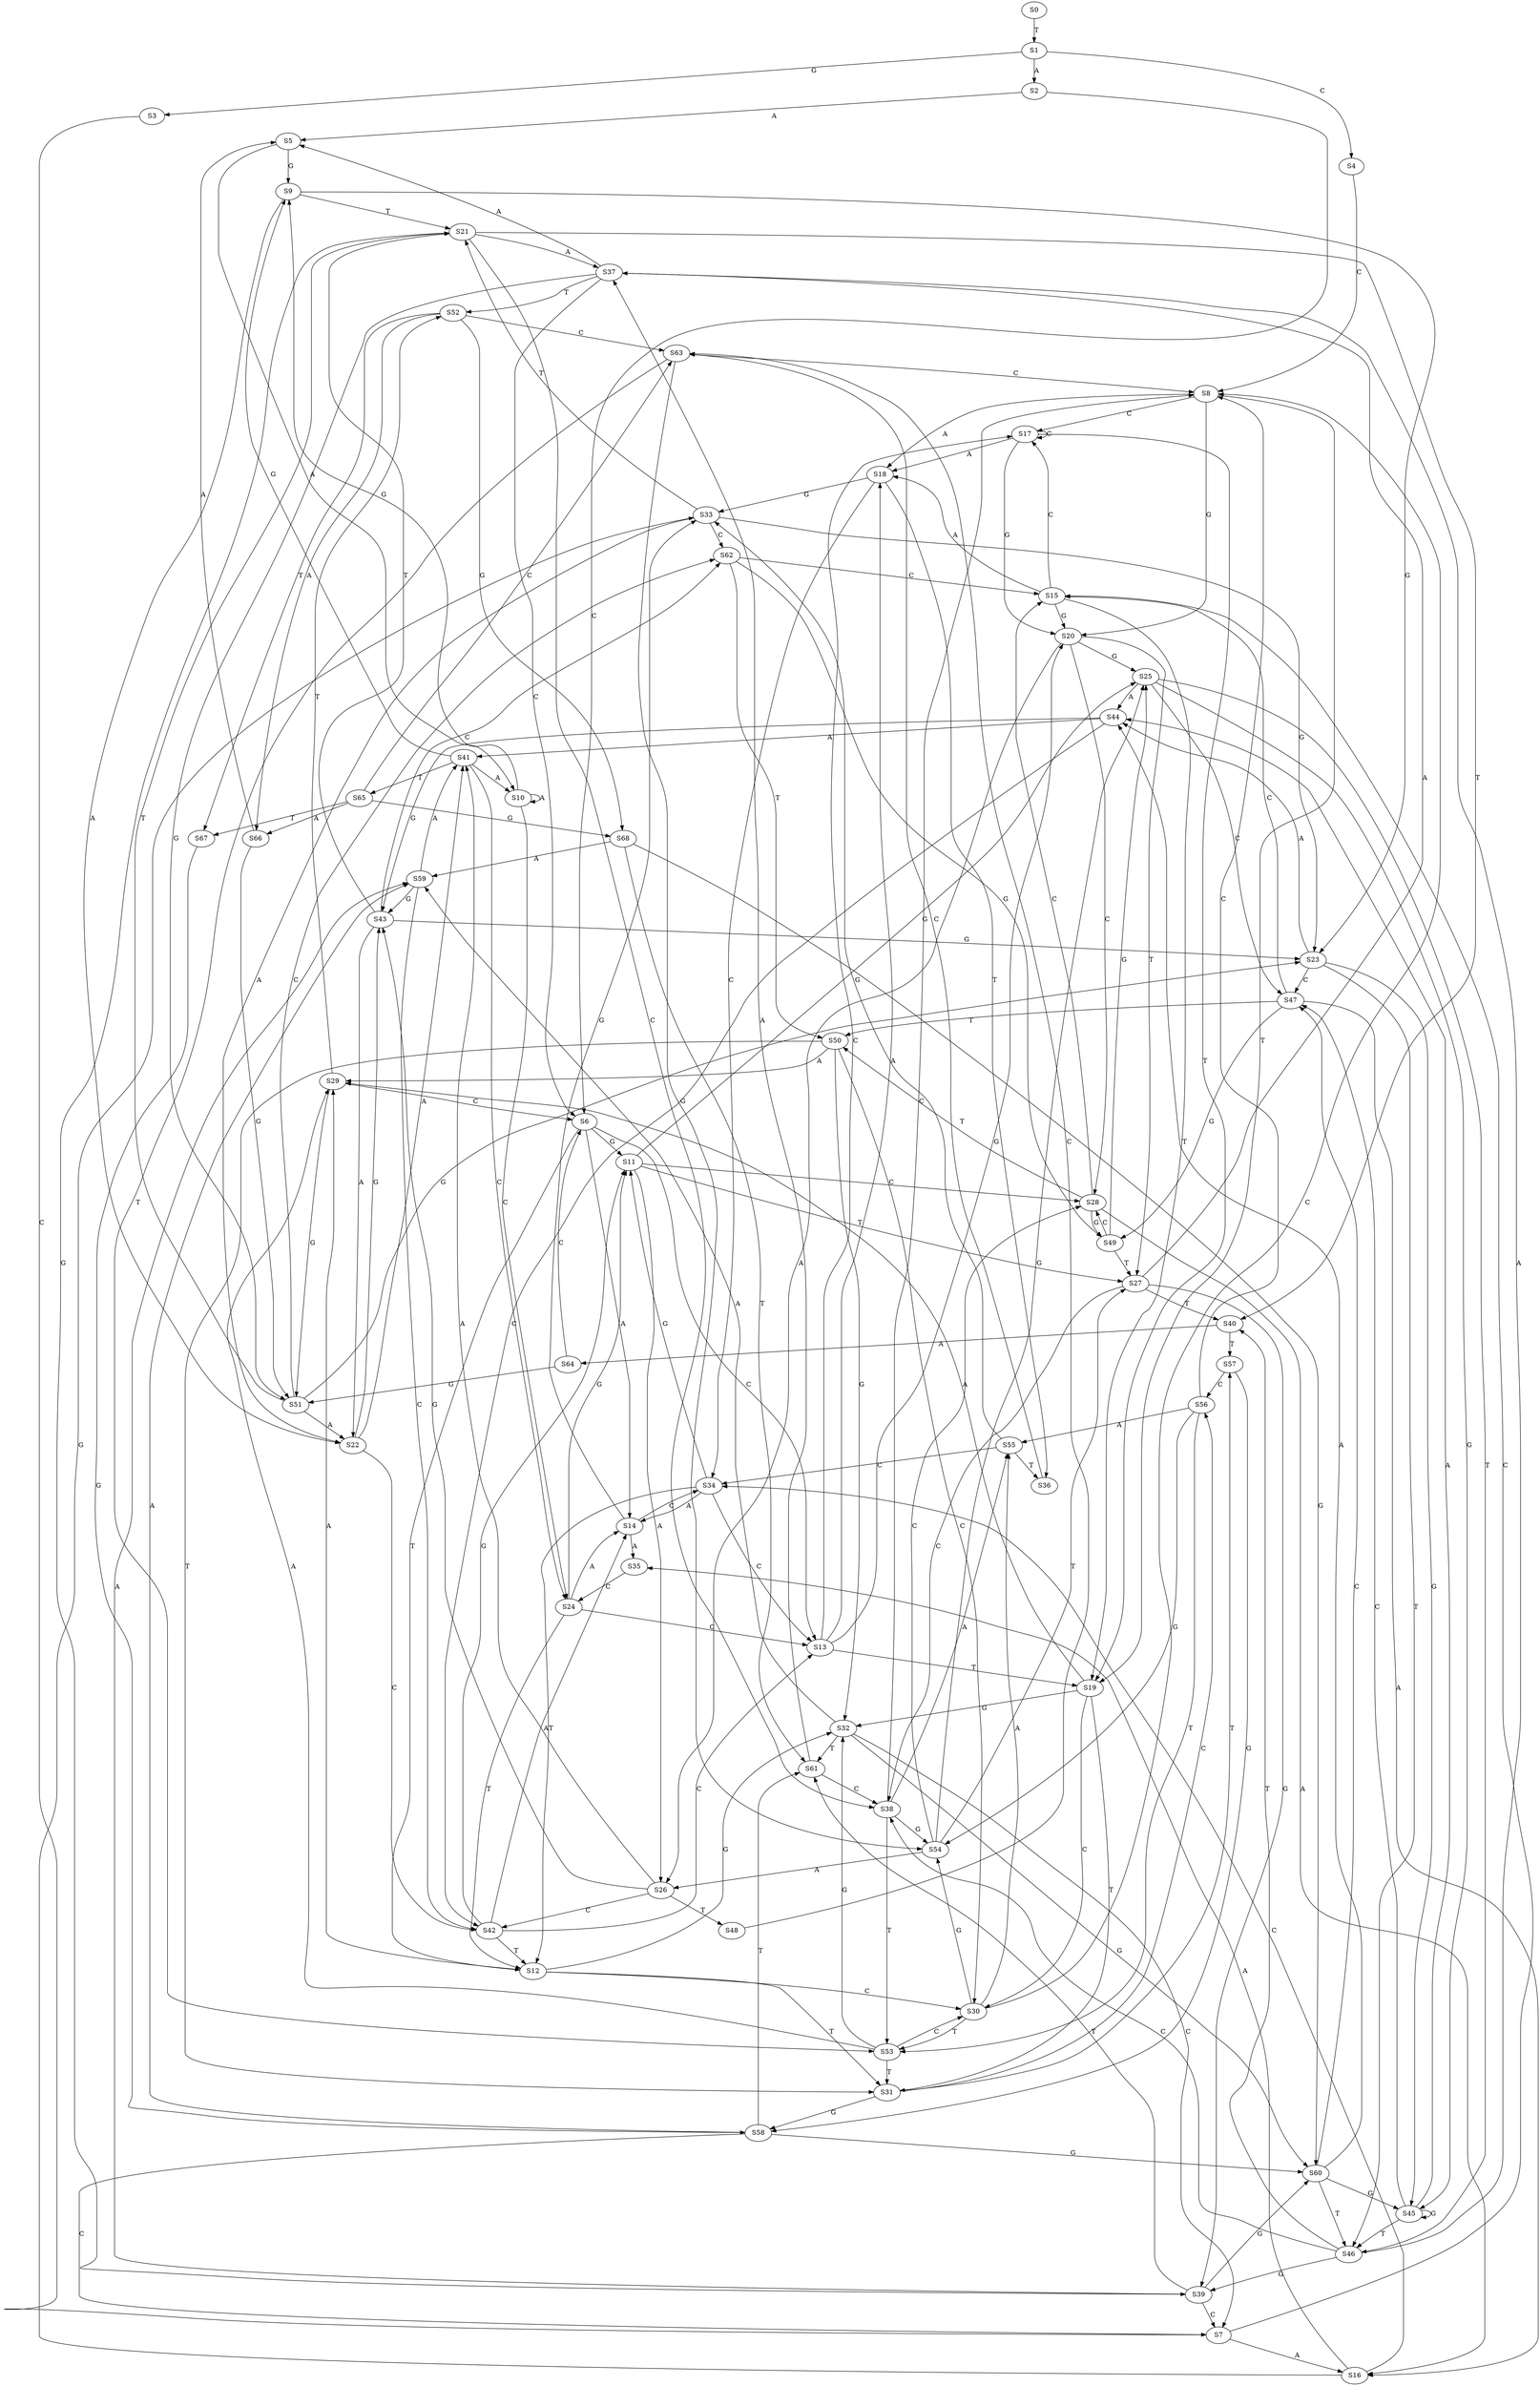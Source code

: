 strict digraph  {
	S0 -> S1 [ label = T ];
	S1 -> S2 [ label = A ];
	S1 -> S3 [ label = G ];
	S1 -> S4 [ label = C ];
	S2 -> S5 [ label = A ];
	S2 -> S6 [ label = C ];
	S3 -> S7 [ label = C ];
	S4 -> S8 [ label = C ];
	S5 -> S9 [ label = G ];
	S5 -> S10 [ label = A ];
	S6 -> S11 [ label = G ];
	S6 -> S12 [ label = T ];
	S6 -> S13 [ label = C ];
	S6 -> S14 [ label = A ];
	S7 -> S15 [ label = C ];
	S7 -> S16 [ label = A ];
	S8 -> S17 [ label = C ];
	S8 -> S18 [ label = A ];
	S8 -> S19 [ label = T ];
	S8 -> S20 [ label = G ];
	S9 -> S21 [ label = T ];
	S9 -> S22 [ label = A ];
	S9 -> S23 [ label = G ];
	S10 -> S9 [ label = G ];
	S10 -> S24 [ label = C ];
	S10 -> S10 [ label = A ];
	S11 -> S25 [ label = G ];
	S11 -> S26 [ label = A ];
	S11 -> S27 [ label = T ];
	S11 -> S28 [ label = C ];
	S12 -> S29 [ label = A ];
	S12 -> S30 [ label = C ];
	S12 -> S31 [ label = T ];
	S12 -> S32 [ label = G ];
	S13 -> S17 [ label = C ];
	S13 -> S18 [ label = A ];
	S13 -> S19 [ label = T ];
	S13 -> S20 [ label = G ];
	S14 -> S33 [ label = G ];
	S14 -> S34 [ label = C ];
	S14 -> S35 [ label = A ];
	S15 -> S20 [ label = G ];
	S15 -> S18 [ label = A ];
	S15 -> S19 [ label = T ];
	S15 -> S17 [ label = C ];
	S16 -> S33 [ label = G ];
	S16 -> S34 [ label = C ];
	S16 -> S35 [ label = A ];
	S17 -> S20 [ label = G ];
	S17 -> S17 [ label = C ];
	S17 -> S18 [ label = A ];
	S17 -> S19 [ label = T ];
	S18 -> S33 [ label = G ];
	S18 -> S36 [ label = T ];
	S18 -> S34 [ label = C ];
	S19 -> S32 [ label = G ];
	S19 -> S29 [ label = A ];
	S19 -> S30 [ label = C ];
	S19 -> S31 [ label = T ];
	S20 -> S26 [ label = A ];
	S20 -> S25 [ label = G ];
	S20 -> S27 [ label = T ];
	S20 -> S28 [ label = C ];
	S21 -> S37 [ label = A ];
	S21 -> S38 [ label = C ];
	S21 -> S39 [ label = G ];
	S21 -> S40 [ label = T ];
	S22 -> S41 [ label = A ];
	S22 -> S42 [ label = C ];
	S22 -> S43 [ label = G ];
	S23 -> S44 [ label = A ];
	S23 -> S45 [ label = G ];
	S23 -> S46 [ label = T ];
	S23 -> S47 [ label = C ];
	S24 -> S14 [ label = A ];
	S24 -> S13 [ label = C ];
	S24 -> S11 [ label = G ];
	S24 -> S12 [ label = T ];
	S25 -> S44 [ label = A ];
	S25 -> S45 [ label = G ];
	S25 -> S47 [ label = C ];
	S25 -> S46 [ label = T ];
	S26 -> S41 [ label = A ];
	S26 -> S42 [ label = C ];
	S26 -> S43 [ label = G ];
	S26 -> S48 [ label = T ];
	S27 -> S38 [ label = C ];
	S27 -> S37 [ label = A ];
	S27 -> S39 [ label = G ];
	S27 -> S40 [ label = T ];
	S28 -> S49 [ label = G ];
	S28 -> S50 [ label = T ];
	S28 -> S15 [ label = C ];
	S28 -> S16 [ label = A ];
	S29 -> S51 [ label = G ];
	S29 -> S52 [ label = T ];
	S29 -> S6 [ label = C ];
	S30 -> S53 [ label = T ];
	S30 -> S54 [ label = G ];
	S30 -> S8 [ label = C ];
	S30 -> S55 [ label = A ];
	S31 -> S56 [ label = C ];
	S31 -> S57 [ label = T ];
	S31 -> S58 [ label = G ];
	S32 -> S59 [ label = A ];
	S32 -> S7 [ label = C ];
	S32 -> S60 [ label = G ];
	S32 -> S61 [ label = T ];
	S33 -> S23 [ label = G ];
	S33 -> S21 [ label = T ];
	S33 -> S22 [ label = A ];
	S33 -> S62 [ label = C ];
	S34 -> S12 [ label = T ];
	S34 -> S13 [ label = C ];
	S34 -> S14 [ label = A ];
	S34 -> S11 [ label = G ];
	S35 -> S24 [ label = C ];
	S36 -> S63 [ label = C ];
	S37 -> S52 [ label = T ];
	S37 -> S51 [ label = G ];
	S37 -> S5 [ label = A ];
	S37 -> S6 [ label = C ];
	S38 -> S53 [ label = T ];
	S38 -> S54 [ label = G ];
	S38 -> S55 [ label = A ];
	S38 -> S8 [ label = C ];
	S39 -> S61 [ label = T ];
	S39 -> S60 [ label = G ];
	S39 -> S59 [ label = A ];
	S39 -> S7 [ label = C ];
	S40 -> S64 [ label = A ];
	S40 -> S57 [ label = T ];
	S41 -> S65 [ label = T ];
	S41 -> S24 [ label = C ];
	S41 -> S10 [ label = A ];
	S41 -> S9 [ label = G ];
	S42 -> S12 [ label = T ];
	S42 -> S11 [ label = G ];
	S42 -> S13 [ label = C ];
	S42 -> S14 [ label = A ];
	S43 -> S21 [ label = T ];
	S43 -> S22 [ label = A ];
	S43 -> S23 [ label = G ];
	S43 -> S62 [ label = C ];
	S44 -> S41 [ label = A ];
	S44 -> S42 [ label = C ];
	S44 -> S43 [ label = G ];
	S45 -> S46 [ label = T ];
	S45 -> S47 [ label = C ];
	S45 -> S45 [ label = G ];
	S45 -> S44 [ label = A ];
	S46 -> S37 [ label = A ];
	S46 -> S38 [ label = C ];
	S46 -> S39 [ label = G ];
	S46 -> S40 [ label = T ];
	S47 -> S50 [ label = T ];
	S47 -> S15 [ label = C ];
	S47 -> S16 [ label = A ];
	S47 -> S49 [ label = G ];
	S48 -> S63 [ label = C ];
	S49 -> S25 [ label = G ];
	S49 -> S28 [ label = C ];
	S49 -> S27 [ label = T ];
	S50 -> S29 [ label = A ];
	S50 -> S30 [ label = C ];
	S50 -> S31 [ label = T ];
	S50 -> S32 [ label = G ];
	S51 -> S21 [ label = T ];
	S51 -> S22 [ label = A ];
	S51 -> S62 [ label = C ];
	S51 -> S23 [ label = G ];
	S52 -> S63 [ label = C ];
	S52 -> S66 [ label = A ];
	S52 -> S67 [ label = T ];
	S52 -> S68 [ label = G ];
	S53 -> S32 [ label = G ];
	S53 -> S30 [ label = C ];
	S53 -> S29 [ label = A ];
	S53 -> S31 [ label = T ];
	S54 -> S25 [ label = G ];
	S54 -> S27 [ label = T ];
	S54 -> S28 [ label = C ];
	S54 -> S26 [ label = A ];
	S55 -> S36 [ label = T ];
	S55 -> S34 [ label = C ];
	S55 -> S33 [ label = G ];
	S56 -> S55 [ label = A ];
	S56 -> S53 [ label = T ];
	S56 -> S8 [ label = C ];
	S56 -> S54 [ label = G ];
	S57 -> S58 [ label = G ];
	S57 -> S56 [ label = C ];
	S58 -> S60 [ label = G ];
	S58 -> S7 [ label = C ];
	S58 -> S61 [ label = T ];
	S58 -> S59 [ label = A ];
	S59 -> S43 [ label = G ];
	S59 -> S42 [ label = C ];
	S59 -> S41 [ label = A ];
	S60 -> S45 [ label = G ];
	S60 -> S47 [ label = C ];
	S60 -> S44 [ label = A ];
	S60 -> S46 [ label = T ];
	S61 -> S38 [ label = C ];
	S61 -> S37 [ label = A ];
	S62 -> S15 [ label = C ];
	S62 -> S50 [ label = T ];
	S62 -> S49 [ label = G ];
	S63 -> S8 [ label = C ];
	S63 -> S54 [ label = G ];
	S63 -> S53 [ label = T ];
	S64 -> S6 [ label = C ];
	S64 -> S51 [ label = G ];
	S65 -> S66 [ label = A ];
	S65 -> S63 [ label = C ];
	S65 -> S68 [ label = G ];
	S65 -> S67 [ label = T ];
	S66 -> S51 [ label = G ];
	S66 -> S5 [ label = A ];
	S67 -> S58 [ label = G ];
	S68 -> S60 [ label = G ];
	S68 -> S59 [ label = A ];
	S68 -> S61 [ label = T ];
}
